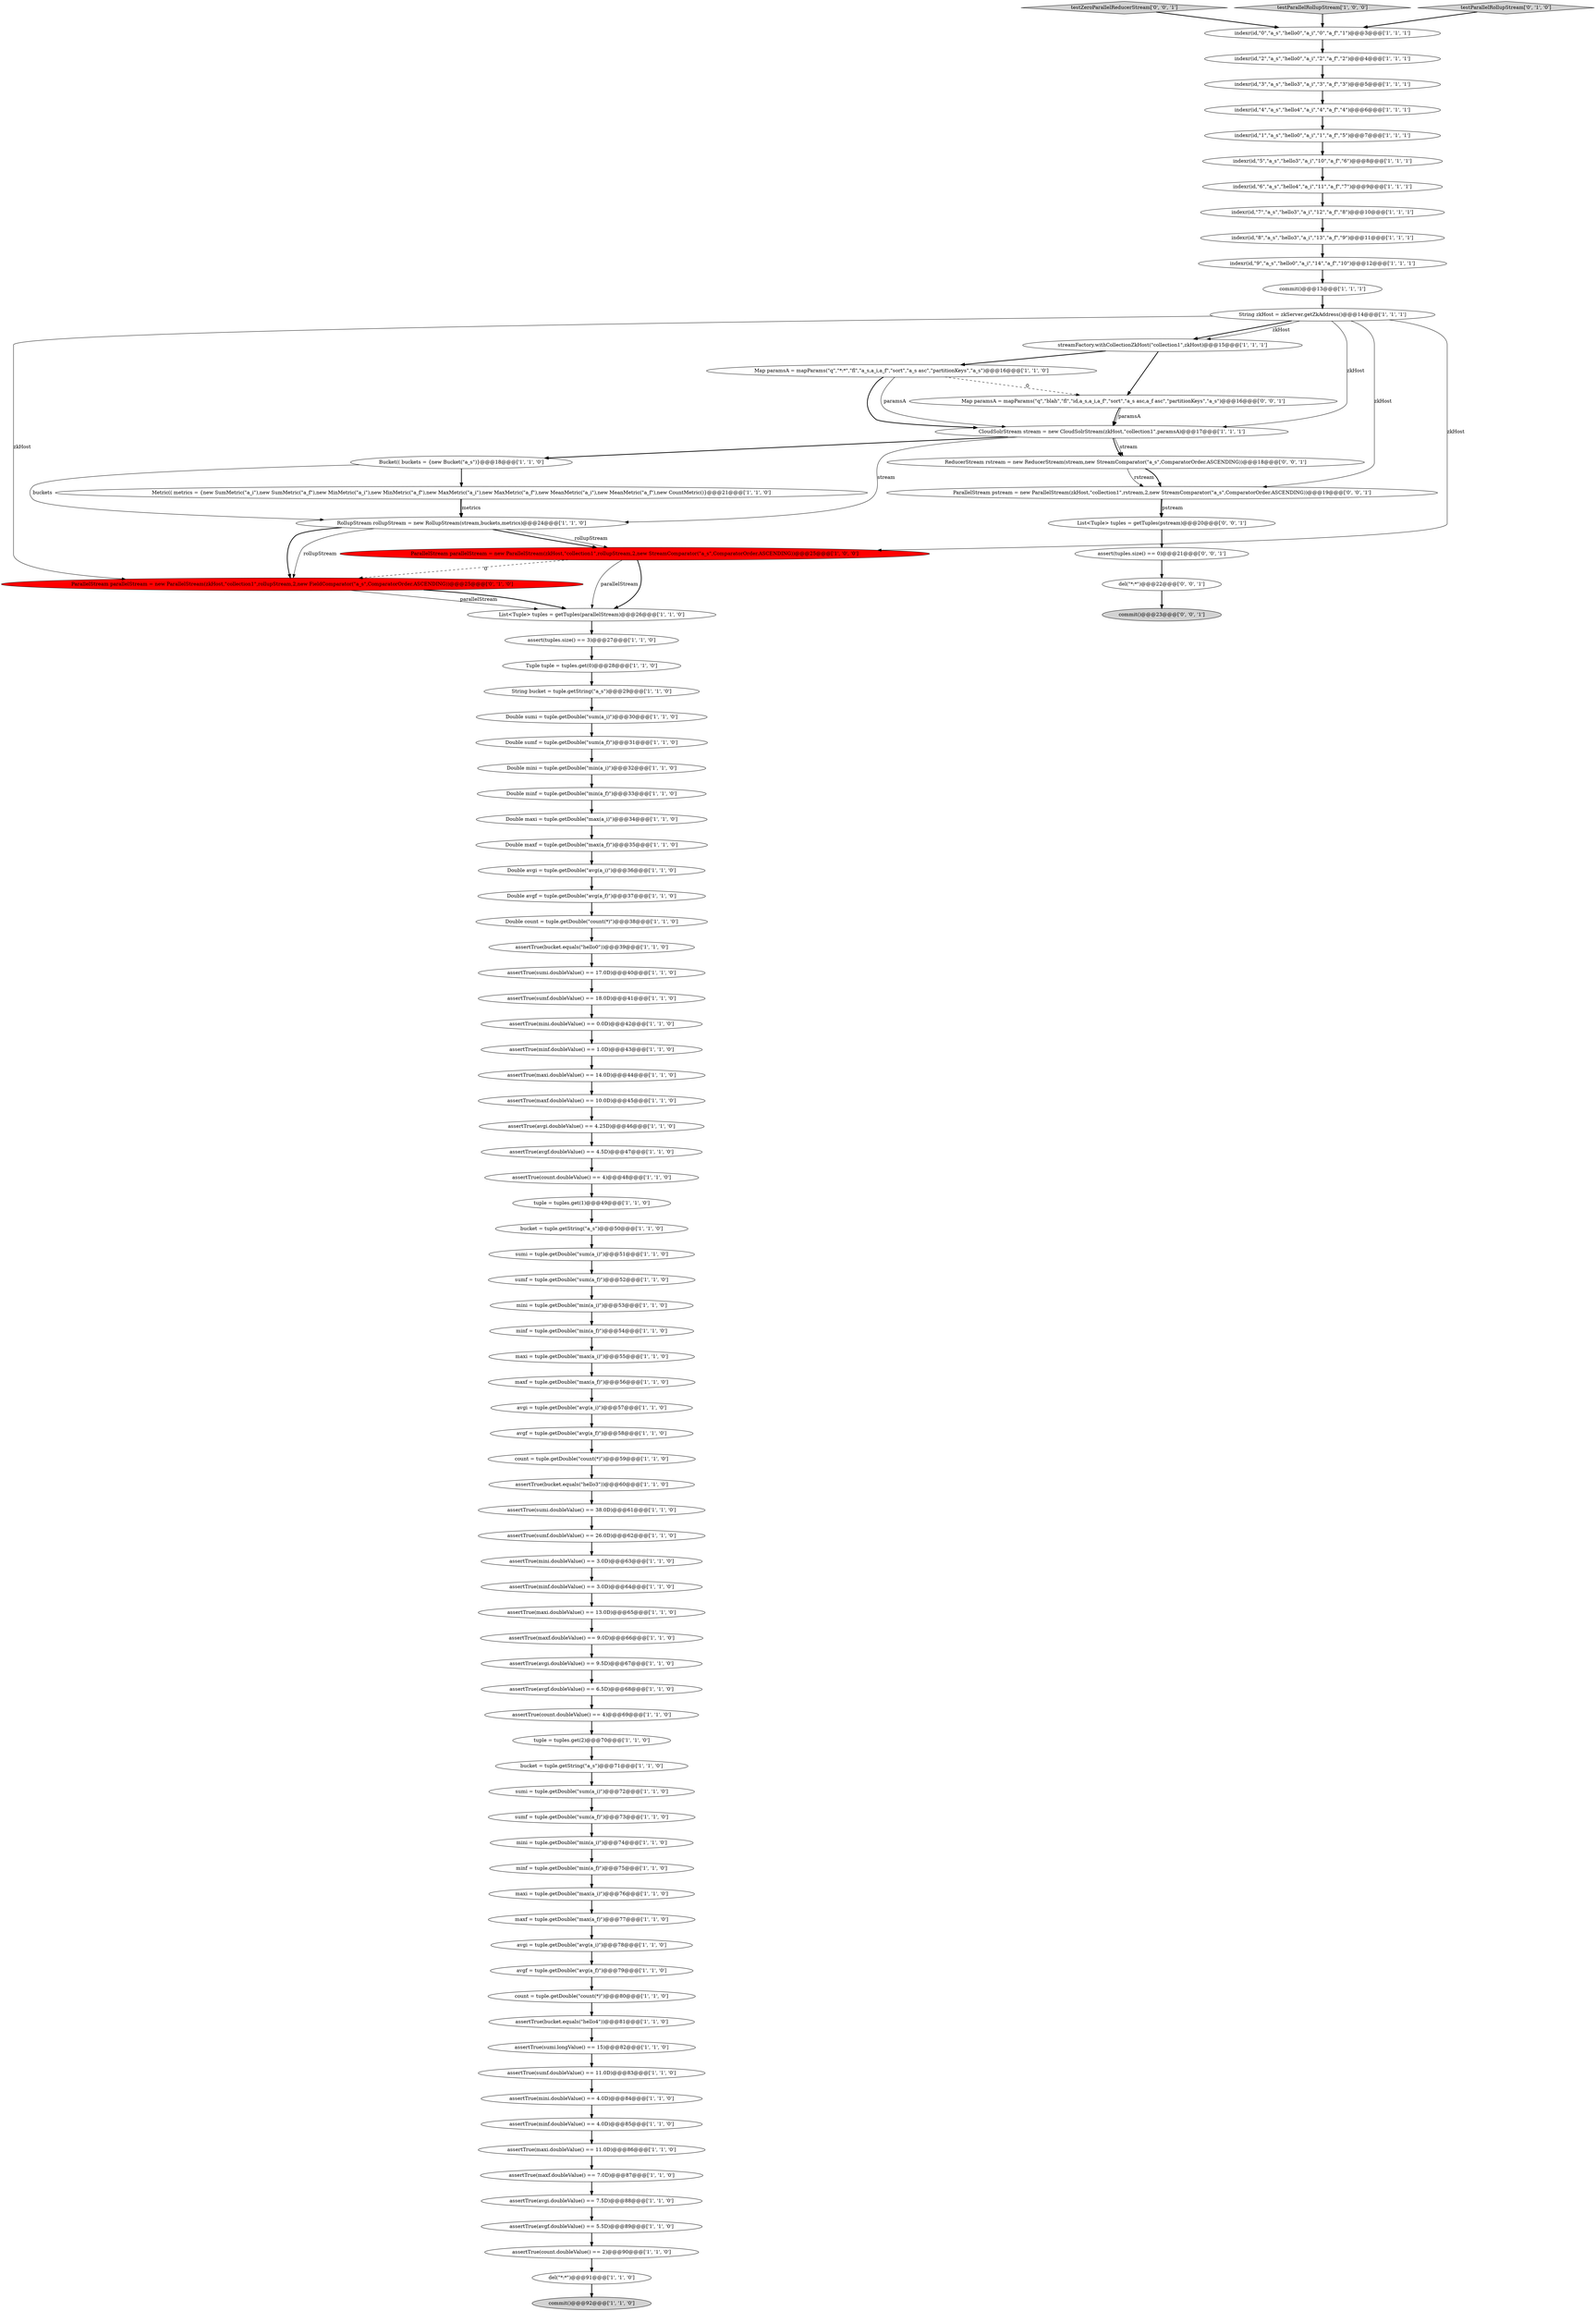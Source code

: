 digraph {
56 [style = filled, label = "indexr(id,\"1\",\"a_s\",\"hello0\",\"a_i\",\"1\",\"a_f\",\"5\")@@@7@@@['1', '1', '1']", fillcolor = white, shape = ellipse image = "AAA0AAABBB1BBB"];
6 [style = filled, label = "assertTrue(mini.doubleValue() == 4.0D)@@@84@@@['1', '1', '0']", fillcolor = white, shape = ellipse image = "AAA0AAABBB1BBB"];
2 [style = filled, label = "maxi = tuple.getDouble(\"max(a_i)\")@@@55@@@['1', '1', '0']", fillcolor = white, shape = ellipse image = "AAA0AAABBB1BBB"];
29 [style = filled, label = "count = tuple.getDouble(\"count(*)\")@@@59@@@['1', '1', '0']", fillcolor = white, shape = ellipse image = "AAA0AAABBB1BBB"];
65 [style = filled, label = "tuple = tuples.get(1)@@@49@@@['1', '1', '0']", fillcolor = white, shape = ellipse image = "AAA0AAABBB1BBB"];
22 [style = filled, label = "assertTrue(sumf.doubleValue() == 26.0D)@@@62@@@['1', '1', '0']", fillcolor = white, shape = ellipse image = "AAA0AAABBB1BBB"];
62 [style = filled, label = "maxi = tuple.getDouble(\"max(a_i)\")@@@76@@@['1', '1', '0']", fillcolor = white, shape = ellipse image = "AAA0AAABBB1BBB"];
4 [style = filled, label = "String zkHost = zkServer.getZkAddress()@@@14@@@['1', '1', '1']", fillcolor = white, shape = ellipse image = "AAA0AAABBB1BBB"];
80 [style = filled, label = "Bucket(( buckets = {new Bucket(\"a_s\")}@@@18@@@['1', '1', '0']", fillcolor = white, shape = ellipse image = "AAA0AAABBB1BBB"];
36 [style = filled, label = "assertTrue(maxf.doubleValue() == 7.0D)@@@87@@@['1', '1', '0']", fillcolor = white, shape = ellipse image = "AAA0AAABBB1BBB"];
44 [style = filled, label = "Double count = tuple.getDouble(\"count(*)\")@@@38@@@['1', '1', '0']", fillcolor = white, shape = ellipse image = "AAA0AAABBB1BBB"];
68 [style = filled, label = "Map paramsA = mapParams(\"q\",\"*:*\",\"fl\",\"a_s,a_i,a_f\",\"sort\",\"a_s asc\",\"partitionKeys\",\"a_s\")@@@16@@@['1', '1', '0']", fillcolor = white, shape = ellipse image = "AAA0AAABBB1BBB"];
11 [style = filled, label = "sumf = tuple.getDouble(\"sum(a_f)\")@@@73@@@['1', '1', '0']", fillcolor = white, shape = ellipse image = "AAA0AAABBB1BBB"];
94 [style = filled, label = "List<Tuple> tuples = getTuples(pstream)@@@20@@@['0', '0', '1']", fillcolor = white, shape = ellipse image = "AAA0AAABBB3BBB"];
34 [style = filled, label = "assertTrue(maxi.doubleValue() == 11.0D)@@@86@@@['1', '1', '0']", fillcolor = white, shape = ellipse image = "AAA0AAABBB1BBB"];
21 [style = filled, label = "sumf = tuple.getDouble(\"sum(a_f)\")@@@52@@@['1', '1', '0']", fillcolor = white, shape = ellipse image = "AAA0AAABBB1BBB"];
52 [style = filled, label = "indexr(id,\"2\",\"a_s\",\"hello0\",\"a_i\",\"2\",\"a_f\",\"2\")@@@4@@@['1', '1', '1']", fillcolor = white, shape = ellipse image = "AAA0AAABBB1BBB"];
14 [style = filled, label = "count = tuple.getDouble(\"count(*)\")@@@80@@@['1', '1', '0']", fillcolor = white, shape = ellipse image = "AAA0AAABBB1BBB"];
67 [style = filled, label = "assertTrue(bucket.equals(\"hello0\"))@@@39@@@['1', '1', '0']", fillcolor = white, shape = ellipse image = "AAA0AAABBB1BBB"];
77 [style = filled, label = "assertTrue(bucket.equals(\"hello3\"))@@@60@@@['1', '1', '0']", fillcolor = white, shape = ellipse image = "AAA0AAABBB1BBB"];
47 [style = filled, label = "assertTrue(avgi.doubleValue() == 4.25D)@@@46@@@['1', '1', '0']", fillcolor = white, shape = ellipse image = "AAA0AAABBB1BBB"];
40 [style = filled, label = "assertTrue(avgf.doubleValue() == 5.5D)@@@89@@@['1', '1', '0']", fillcolor = white, shape = ellipse image = "AAA0AAABBB1BBB"];
90 [style = filled, label = "testZeroParallelReducerStream['0', '0', '1']", fillcolor = lightgray, shape = diamond image = "AAA0AAABBB3BBB"];
31 [style = filled, label = "RollupStream rollupStream = new RollupStream(stream,buckets,metrics)@@@24@@@['1', '1', '0']", fillcolor = white, shape = ellipse image = "AAA0AAABBB1BBB"];
87 [style = filled, label = "ParallelStream parallelStream = new ParallelStream(zkHost,\"collection1\",rollupStream,2,new FieldComparator(\"a_s\",ComparatorOrder.ASCENDING))@@@25@@@['0', '1', '0']", fillcolor = red, shape = ellipse image = "AAA1AAABBB2BBB"];
32 [style = filled, label = "streamFactory.withCollectionZkHost(\"collection1\",zkHost)@@@15@@@['1', '1', '1']", fillcolor = white, shape = ellipse image = "AAA0AAABBB1BBB"];
38 [style = filled, label = "assertTrue(count.doubleValue() == 4)@@@48@@@['1', '1', '0']", fillcolor = white, shape = ellipse image = "AAA0AAABBB1BBB"];
28 [style = filled, label = "String bucket = tuple.getString(\"a_s\")@@@29@@@['1', '1', '0']", fillcolor = white, shape = ellipse image = "AAA0AAABBB1BBB"];
51 [style = filled, label = "assertTrue(maxi.doubleValue() == 14.0D)@@@44@@@['1', '1', '0']", fillcolor = white, shape = ellipse image = "AAA0AAABBB1BBB"];
18 [style = filled, label = "Double mini = tuple.getDouble(\"min(a_i)\")@@@32@@@['1', '1', '0']", fillcolor = white, shape = ellipse image = "AAA0AAABBB1BBB"];
5 [style = filled, label = "assertTrue(count.doubleValue() == 4)@@@69@@@['1', '1', '0']", fillcolor = white, shape = ellipse image = "AAA0AAABBB1BBB"];
70 [style = filled, label = "assertTrue(minf.doubleValue() == 3.0D)@@@64@@@['1', '1', '0']", fillcolor = white, shape = ellipse image = "AAA0AAABBB1BBB"];
59 [style = filled, label = "tuple = tuples.get(2)@@@70@@@['1', '1', '0']", fillcolor = white, shape = ellipse image = "AAA0AAABBB1BBB"];
91 [style = filled, label = "assert(tuples.size() == 0)@@@21@@@['0', '0', '1']", fillcolor = white, shape = ellipse image = "AAA0AAABBB3BBB"];
37 [style = filled, label = "assertTrue(avgi.doubleValue() == 7.5D)@@@88@@@['1', '1', '0']", fillcolor = white, shape = ellipse image = "AAA0AAABBB1BBB"];
0 [style = filled, label = "testParallelRollupStream['1', '0', '0']", fillcolor = lightgray, shape = diamond image = "AAA0AAABBB1BBB"];
16 [style = filled, label = "sumi = tuple.getDouble(\"sum(a_i)\")@@@51@@@['1', '1', '0']", fillcolor = white, shape = ellipse image = "AAA0AAABBB1BBB"];
12 [style = filled, label = "CloudSolrStream stream = new CloudSolrStream(zkHost,\"collection1\",paramsA)@@@17@@@['1', '1', '1']", fillcolor = white, shape = ellipse image = "AAA0AAABBB1BBB"];
93 [style = filled, label = "ParallelStream pstream = new ParallelStream(zkHost,\"collection1\",rstream,2,new StreamComparator(\"a_s\",ComparatorOrder.ASCENDING))@@@19@@@['0', '0', '1']", fillcolor = white, shape = ellipse image = "AAA0AAABBB3BBB"];
19 [style = filled, label = "Double avgf = tuple.getDouble(\"avg(a_f)\")@@@37@@@['1', '1', '0']", fillcolor = white, shape = ellipse image = "AAA0AAABBB1BBB"];
57 [style = filled, label = "maxf = tuple.getDouble(\"max(a_f)\")@@@77@@@['1', '1', '0']", fillcolor = white, shape = ellipse image = "AAA0AAABBB1BBB"];
76 [style = filled, label = "Double maxi = tuple.getDouble(\"max(a_i)\")@@@34@@@['1', '1', '0']", fillcolor = white, shape = ellipse image = "AAA0AAABBB1BBB"];
79 [style = filled, label = "indexr(id,\"7\",\"a_s\",\"hello3\",\"a_i\",\"12\",\"a_f\",\"8\")@@@10@@@['1', '1', '1']", fillcolor = white, shape = ellipse image = "AAA0AAABBB1BBB"];
88 [style = filled, label = "testParallelRollupStream['0', '1', '0']", fillcolor = lightgray, shape = diamond image = "AAA0AAABBB2BBB"];
69 [style = filled, label = "indexr(id,\"3\",\"a_s\",\"hello3\",\"a_i\",\"3\",\"a_f\",\"3\")@@@5@@@['1', '1', '1']", fillcolor = white, shape = ellipse image = "AAA0AAABBB1BBB"];
3 [style = filled, label = "commit()@@@92@@@['1', '1', '0']", fillcolor = lightgray, shape = ellipse image = "AAA0AAABBB1BBB"];
73 [style = filled, label = "avgf = tuple.getDouble(\"avg(a_f)\")@@@79@@@['1', '1', '0']", fillcolor = white, shape = ellipse image = "AAA0AAABBB1BBB"];
74 [style = filled, label = "assertTrue(avgf.doubleValue() == 4.5D)@@@47@@@['1', '1', '0']", fillcolor = white, shape = ellipse image = "AAA0AAABBB1BBB"];
63 [style = filled, label = "assertTrue(count.doubleValue() == 2)@@@90@@@['1', '1', '0']", fillcolor = white, shape = ellipse image = "AAA0AAABBB1BBB"];
83 [style = filled, label = "assertTrue(mini.doubleValue() == 3.0D)@@@63@@@['1', '1', '0']", fillcolor = white, shape = ellipse image = "AAA0AAABBB1BBB"];
26 [style = filled, label = "maxf = tuple.getDouble(\"max(a_f)\")@@@56@@@['1', '1', '0']", fillcolor = white, shape = ellipse image = "AAA0AAABBB1BBB"];
41 [style = filled, label = "assertTrue(avgf.doubleValue() == 6.5D)@@@68@@@['1', '1', '0']", fillcolor = white, shape = ellipse image = "AAA0AAABBB1BBB"];
20 [style = filled, label = "indexr(id,\"0\",\"a_s\",\"hello0\",\"a_i\",\"0\",\"a_f\",\"1\")@@@3@@@['1', '1', '1']", fillcolor = white, shape = ellipse image = "AAA0AAABBB1BBB"];
17 [style = filled, label = "mini = tuple.getDouble(\"min(a_i)\")@@@74@@@['1', '1', '0']", fillcolor = white, shape = ellipse image = "AAA0AAABBB1BBB"];
72 [style = filled, label = "indexr(id,\"8\",\"a_s\",\"hello3\",\"a_i\",\"13\",\"a_f\",\"9\")@@@11@@@['1', '1', '1']", fillcolor = white, shape = ellipse image = "AAA0AAABBB1BBB"];
43 [style = filled, label = "indexr(id,\"6\",\"a_s\",\"hello4\",\"a_i\",\"11\",\"a_f\",\"7\")@@@9@@@['1', '1', '1']", fillcolor = white, shape = ellipse image = "AAA0AAABBB1BBB"];
58 [style = filled, label = "bucket = tuple.getString(\"a_s\")@@@50@@@['1', '1', '0']", fillcolor = white, shape = ellipse image = "AAA0AAABBB1BBB"];
24 [style = filled, label = "minf = tuple.getDouble(\"min(a_f)\")@@@54@@@['1', '1', '0']", fillcolor = white, shape = ellipse image = "AAA0AAABBB1BBB"];
86 [style = filled, label = "assertTrue(avgi.doubleValue() == 9.5D)@@@67@@@['1', '1', '0']", fillcolor = white, shape = ellipse image = "AAA0AAABBB1BBB"];
23 [style = filled, label = "assertTrue(maxi.doubleValue() == 13.0D)@@@65@@@['1', '1', '0']", fillcolor = white, shape = ellipse image = "AAA0AAABBB1BBB"];
82 [style = filled, label = "assertTrue(sumi.doubleValue() == 38.0D)@@@61@@@['1', '1', '0']", fillcolor = white, shape = ellipse image = "AAA0AAABBB1BBB"];
27 [style = filled, label = "assertTrue(bucket.equals(\"hello4\"))@@@81@@@['1', '1', '0']", fillcolor = white, shape = ellipse image = "AAA0AAABBB1BBB"];
85 [style = filled, label = "assertTrue(sumi.longValue() == 15)@@@82@@@['1', '1', '0']", fillcolor = white, shape = ellipse image = "AAA0AAABBB1BBB"];
61 [style = filled, label = "Double avgi = tuple.getDouble(\"avg(a_i)\")@@@36@@@['1', '1', '0']", fillcolor = white, shape = ellipse image = "AAA0AAABBB1BBB"];
7 [style = filled, label = "avgf = tuple.getDouble(\"avg(a_f)\")@@@58@@@['1', '1', '0']", fillcolor = white, shape = ellipse image = "AAA0AAABBB1BBB"];
1 [style = filled, label = "del(\"*:*\")@@@91@@@['1', '1', '0']", fillcolor = white, shape = ellipse image = "AAA0AAABBB1BBB"];
9 [style = filled, label = "assertTrue(minf.doubleValue() == 4.0D)@@@85@@@['1', '1', '0']", fillcolor = white, shape = ellipse image = "AAA0AAABBB1BBB"];
30 [style = filled, label = "ParallelStream parallelStream = new ParallelStream(zkHost,\"collection1\",rollupStream,2,new StreamComparator(\"a_s\",ComparatorOrder.ASCENDING))@@@25@@@['1', '0', '0']", fillcolor = red, shape = ellipse image = "AAA1AAABBB1BBB"];
60 [style = filled, label = "Double maxf = tuple.getDouble(\"max(a_f)\")@@@35@@@['1', '1', '0']", fillcolor = white, shape = ellipse image = "AAA0AAABBB1BBB"];
39 [style = filled, label = "Tuple tuple = tuples.get(0)@@@28@@@['1', '1', '0']", fillcolor = white, shape = ellipse image = "AAA0AAABBB1BBB"];
15 [style = filled, label = "indexr(id,\"4\",\"a_s\",\"hello4\",\"a_i\",\"4\",\"a_f\",\"4\")@@@6@@@['1', '1', '1']", fillcolor = white, shape = ellipse image = "AAA0AAABBB1BBB"];
84 [style = filled, label = "Double sumf = tuple.getDouble(\"sum(a_f)\")@@@31@@@['1', '1', '0']", fillcolor = white, shape = ellipse image = "AAA0AAABBB1BBB"];
8 [style = filled, label = "Metric(( metrics = {new SumMetric(\"a_i\"),new SumMetric(\"a_f\"),new MinMetric(\"a_i\"),new MinMetric(\"a_f\"),new MaxMetric(\"a_i\"),new MaxMetric(\"a_f\"),new MeanMetric(\"a_i\"),new MeanMetric(\"a_f\"),new CountMetric()}@@@21@@@['1', '1', '0']", fillcolor = white, shape = ellipse image = "AAA0AAABBB1BBB"];
54 [style = filled, label = "Double sumi = tuple.getDouble(\"sum(a_i)\")@@@30@@@['1', '1', '0']", fillcolor = white, shape = ellipse image = "AAA0AAABBB1BBB"];
46 [style = filled, label = "assertTrue(maxf.doubleValue() == 10.0D)@@@45@@@['1', '1', '0']", fillcolor = white, shape = ellipse image = "AAA0AAABBB1BBB"];
81 [style = filled, label = "avgi = tuple.getDouble(\"avg(a_i)\")@@@57@@@['1', '1', '0']", fillcolor = white, shape = ellipse image = "AAA0AAABBB1BBB"];
55 [style = filled, label = "mini = tuple.getDouble(\"min(a_i)\")@@@53@@@['1', '1', '0']", fillcolor = white, shape = ellipse image = "AAA0AAABBB1BBB"];
89 [style = filled, label = "Map paramsA = mapParams(\"q\",\"blah\",\"fl\",\"id,a_s,a_i,a_f\",\"sort\",\"a_s asc,a_f asc\",\"partitionKeys\",\"a_s\")@@@16@@@['0', '0', '1']", fillcolor = white, shape = ellipse image = "AAA0AAABBB3BBB"];
25 [style = filled, label = "List<Tuple> tuples = getTuples(parallelStream)@@@26@@@['1', '1', '0']", fillcolor = white, shape = ellipse image = "AAA0AAABBB1BBB"];
78 [style = filled, label = "assertTrue(sumf.doubleValue() == 11.0D)@@@83@@@['1', '1', '0']", fillcolor = white, shape = ellipse image = "AAA0AAABBB1BBB"];
64 [style = filled, label = "Double minf = tuple.getDouble(\"min(a_f)\")@@@33@@@['1', '1', '0']", fillcolor = white, shape = ellipse image = "AAA0AAABBB1BBB"];
49 [style = filled, label = "bucket = tuple.getString(\"a_s\")@@@71@@@['1', '1', '0']", fillcolor = white, shape = ellipse image = "AAA0AAABBB1BBB"];
33 [style = filled, label = "assertTrue(sumf.doubleValue() == 18.0D)@@@41@@@['1', '1', '0']", fillcolor = white, shape = ellipse image = "AAA0AAABBB1BBB"];
10 [style = filled, label = "commit()@@@13@@@['1', '1', '1']", fillcolor = white, shape = ellipse image = "AAA0AAABBB1BBB"];
48 [style = filled, label = "assertTrue(minf.doubleValue() == 1.0D)@@@43@@@['1', '1', '0']", fillcolor = white, shape = ellipse image = "AAA0AAABBB1BBB"];
96 [style = filled, label = "ReducerStream rstream = new ReducerStream(stream,new StreamComparator(\"a_s\",ComparatorOrder.ASCENDING))@@@18@@@['0', '0', '1']", fillcolor = white, shape = ellipse image = "AAA0AAABBB3BBB"];
45 [style = filled, label = "minf = tuple.getDouble(\"min(a_f)\")@@@75@@@['1', '1', '0']", fillcolor = white, shape = ellipse image = "AAA0AAABBB1BBB"];
35 [style = filled, label = "assertTrue(sumi.doubleValue() == 17.0D)@@@40@@@['1', '1', '0']", fillcolor = white, shape = ellipse image = "AAA0AAABBB1BBB"];
42 [style = filled, label = "indexr(id,\"5\",\"a_s\",\"hello3\",\"a_i\",\"10\",\"a_f\",\"6\")@@@8@@@['1', '1', '1']", fillcolor = white, shape = ellipse image = "AAA0AAABBB1BBB"];
92 [style = filled, label = "del(\"*:*\")@@@22@@@['0', '0', '1']", fillcolor = white, shape = ellipse image = "AAA0AAABBB3BBB"];
13 [style = filled, label = "assertTrue(maxf.doubleValue() == 9.0D)@@@66@@@['1', '1', '0']", fillcolor = white, shape = ellipse image = "AAA0AAABBB1BBB"];
66 [style = filled, label = "sumi = tuple.getDouble(\"sum(a_i)\")@@@72@@@['1', '1', '0']", fillcolor = white, shape = ellipse image = "AAA0AAABBB1BBB"];
71 [style = filled, label = "indexr(id,\"9\",\"a_s\",\"hello0\",\"a_i\",\"14\",\"a_f\",\"10\")@@@12@@@['1', '1', '1']", fillcolor = white, shape = ellipse image = "AAA0AAABBB1BBB"];
95 [style = filled, label = "commit()@@@23@@@['0', '0', '1']", fillcolor = lightgray, shape = ellipse image = "AAA0AAABBB3BBB"];
50 [style = filled, label = "assertTrue(mini.doubleValue() == 0.0D)@@@42@@@['1', '1', '0']", fillcolor = white, shape = ellipse image = "AAA0AAABBB1BBB"];
53 [style = filled, label = "assert(tuples.size() == 3)@@@27@@@['1', '1', '0']", fillcolor = white, shape = ellipse image = "AAA0AAABBB1BBB"];
75 [style = filled, label = "avgi = tuple.getDouble(\"avg(a_i)\")@@@78@@@['1', '1', '0']", fillcolor = white, shape = ellipse image = "AAA0AAABBB1BBB"];
2->26 [style = bold, label=""];
59->49 [style = bold, label=""];
18->64 [style = bold, label=""];
31->87 [style = bold, label=""];
85->78 [style = bold, label=""];
61->19 [style = bold, label=""];
89->12 [style = bold, label=""];
69->15 [style = bold, label=""];
25->53 [style = bold, label=""];
17->45 [style = bold, label=""];
82->22 [style = bold, label=""];
27->85 [style = bold, label=""];
88->20 [style = bold, label=""];
53->39 [style = bold, label=""];
19->44 [style = bold, label=""];
31->87 [style = solid, label="rollupStream"];
87->25 [style = solid, label="parallelStream"];
48->51 [style = bold, label=""];
76->60 [style = bold, label=""];
47->74 [style = bold, label=""];
23->13 [style = bold, label=""];
93->94 [style = bold, label=""];
4->30 [style = solid, label="zkHost"];
96->93 [style = solid, label="rstream"];
52->69 [style = bold, label=""];
45->62 [style = bold, label=""];
31->30 [style = bold, label=""];
40->63 [style = bold, label=""];
12->31 [style = solid, label="stream"];
13->86 [style = bold, label=""];
84->18 [style = bold, label=""];
7->29 [style = bold, label=""];
31->30 [style = solid, label="rollupStream"];
4->12 [style = solid, label="zkHost"];
4->32 [style = bold, label=""];
63->1 [style = bold, label=""];
58->16 [style = bold, label=""];
32->68 [style = bold, label=""];
26->81 [style = bold, label=""];
64->76 [style = bold, label=""];
28->54 [style = bold, label=""];
12->96 [style = bold, label=""];
20->52 [style = bold, label=""];
68->12 [style = bold, label=""];
33->50 [style = bold, label=""];
94->91 [style = bold, label=""];
54->84 [style = bold, label=""];
30->25 [style = solid, label="parallelStream"];
68->89 [style = dashed, label="0"];
72->71 [style = bold, label=""];
38->65 [style = bold, label=""];
34->36 [style = bold, label=""];
71->10 [style = bold, label=""];
11->17 [style = bold, label=""];
74->38 [style = bold, label=""];
0->20 [style = bold, label=""];
36->37 [style = bold, label=""];
30->87 [style = dashed, label="0"];
67->35 [style = bold, label=""];
66->11 [style = bold, label=""];
86->41 [style = bold, label=""];
87->25 [style = bold, label=""];
68->12 [style = solid, label="paramsA"];
79->72 [style = bold, label=""];
5->59 [style = bold, label=""];
8->31 [style = bold, label=""];
92->95 [style = bold, label=""];
80->8 [style = bold, label=""];
89->12 [style = solid, label="paramsA"];
1->3 [style = bold, label=""];
44->67 [style = bold, label=""];
50->48 [style = bold, label=""];
83->70 [style = bold, label=""];
78->6 [style = bold, label=""];
77->82 [style = bold, label=""];
4->32 [style = solid, label="zkHost"];
21->55 [style = bold, label=""];
60->61 [style = bold, label=""];
73->14 [style = bold, label=""];
90->20 [style = bold, label=""];
12->96 [style = solid, label="stream"];
75->73 [style = bold, label=""];
14->27 [style = bold, label=""];
15->56 [style = bold, label=""];
22->83 [style = bold, label=""];
91->92 [style = bold, label=""];
4->87 [style = solid, label="zkHost"];
42->43 [style = bold, label=""];
12->80 [style = bold, label=""];
24->2 [style = bold, label=""];
35->33 [style = bold, label=""];
55->24 [style = bold, label=""];
4->93 [style = solid, label="zkHost"];
30->25 [style = bold, label=""];
62->57 [style = bold, label=""];
57->75 [style = bold, label=""];
46->47 [style = bold, label=""];
8->31 [style = solid, label="metrics"];
51->46 [style = bold, label=""];
39->28 [style = bold, label=""];
56->42 [style = bold, label=""];
49->66 [style = bold, label=""];
80->31 [style = solid, label="buckets"];
43->79 [style = bold, label=""];
65->58 [style = bold, label=""];
81->7 [style = bold, label=""];
70->23 [style = bold, label=""];
16->21 [style = bold, label=""];
32->89 [style = bold, label=""];
10->4 [style = bold, label=""];
96->93 [style = bold, label=""];
93->94 [style = solid, label="pstream"];
6->9 [style = bold, label=""];
37->40 [style = bold, label=""];
41->5 [style = bold, label=""];
29->77 [style = bold, label=""];
9->34 [style = bold, label=""];
}
